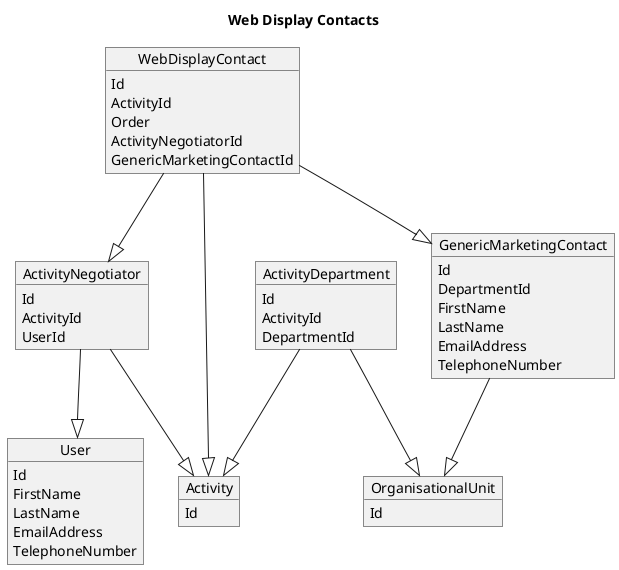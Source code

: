 @startuml

title Web Display Contacts

object Activity
object ActivityNegotiator
object ActivityDepartment
object User
object OrganisationalUnit

object WebDisplayContact
object GenericMarketingContact

ActivityDepartment --|> OrganisationalUnit 
ActivityNegotiator --|> User 
ActivityNegotiator --|> Activity
ActivityDepartment --|> Activity

GenericMarketingContact --|> OrganisationalUnit

WebDisplayContact --|> Activity
WebDisplayContact --|> ActivityNegotiator
WebDisplayContact --|> GenericMarketingContact

User : Id
User : FirstName
User : LastName
User : EmailAddress
User : TelephoneNumber

ActivityDepartment : Id
ActivityDepartment : ActivityId
ActivityDepartment : DepartmentId

ActivityNegotiator : Id
ActivityNegotiator : ActivityId
ActivityNegotiator : UserId

Activity : Id
OrganisationalUnit : Id

WebDisplayContact : Id
WebDisplayContact : ActivityId
WebDisplayContact : Order
WebDisplayContact : ActivityNegotiatorId
WebDisplayContact : GenericMarketingContactId

GenericMarketingContact : Id
GenericMarketingContact : DepartmentId
GenericMarketingContact : FirstName
GenericMarketingContact : LastName
GenericMarketingContact : EmailAddress
GenericMarketingContact : TelephoneNumber

@enduml